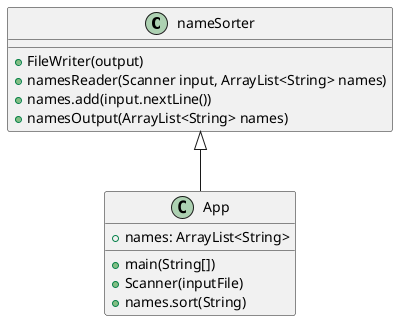 @startuml
class nameSorter
{
    +FileWriter(output)
    +namesReader(Scanner input, ArrayList<String> names)
    +names.add(input.nextLine())
    +namesOutput(ArrayList<String> names)
}

class App
{
    +names: ArrayList<String>
    +main(String[])
    +Scanner(inputFile)
    +names.sort(String)
}

nameSorter <|-- App
@enduml